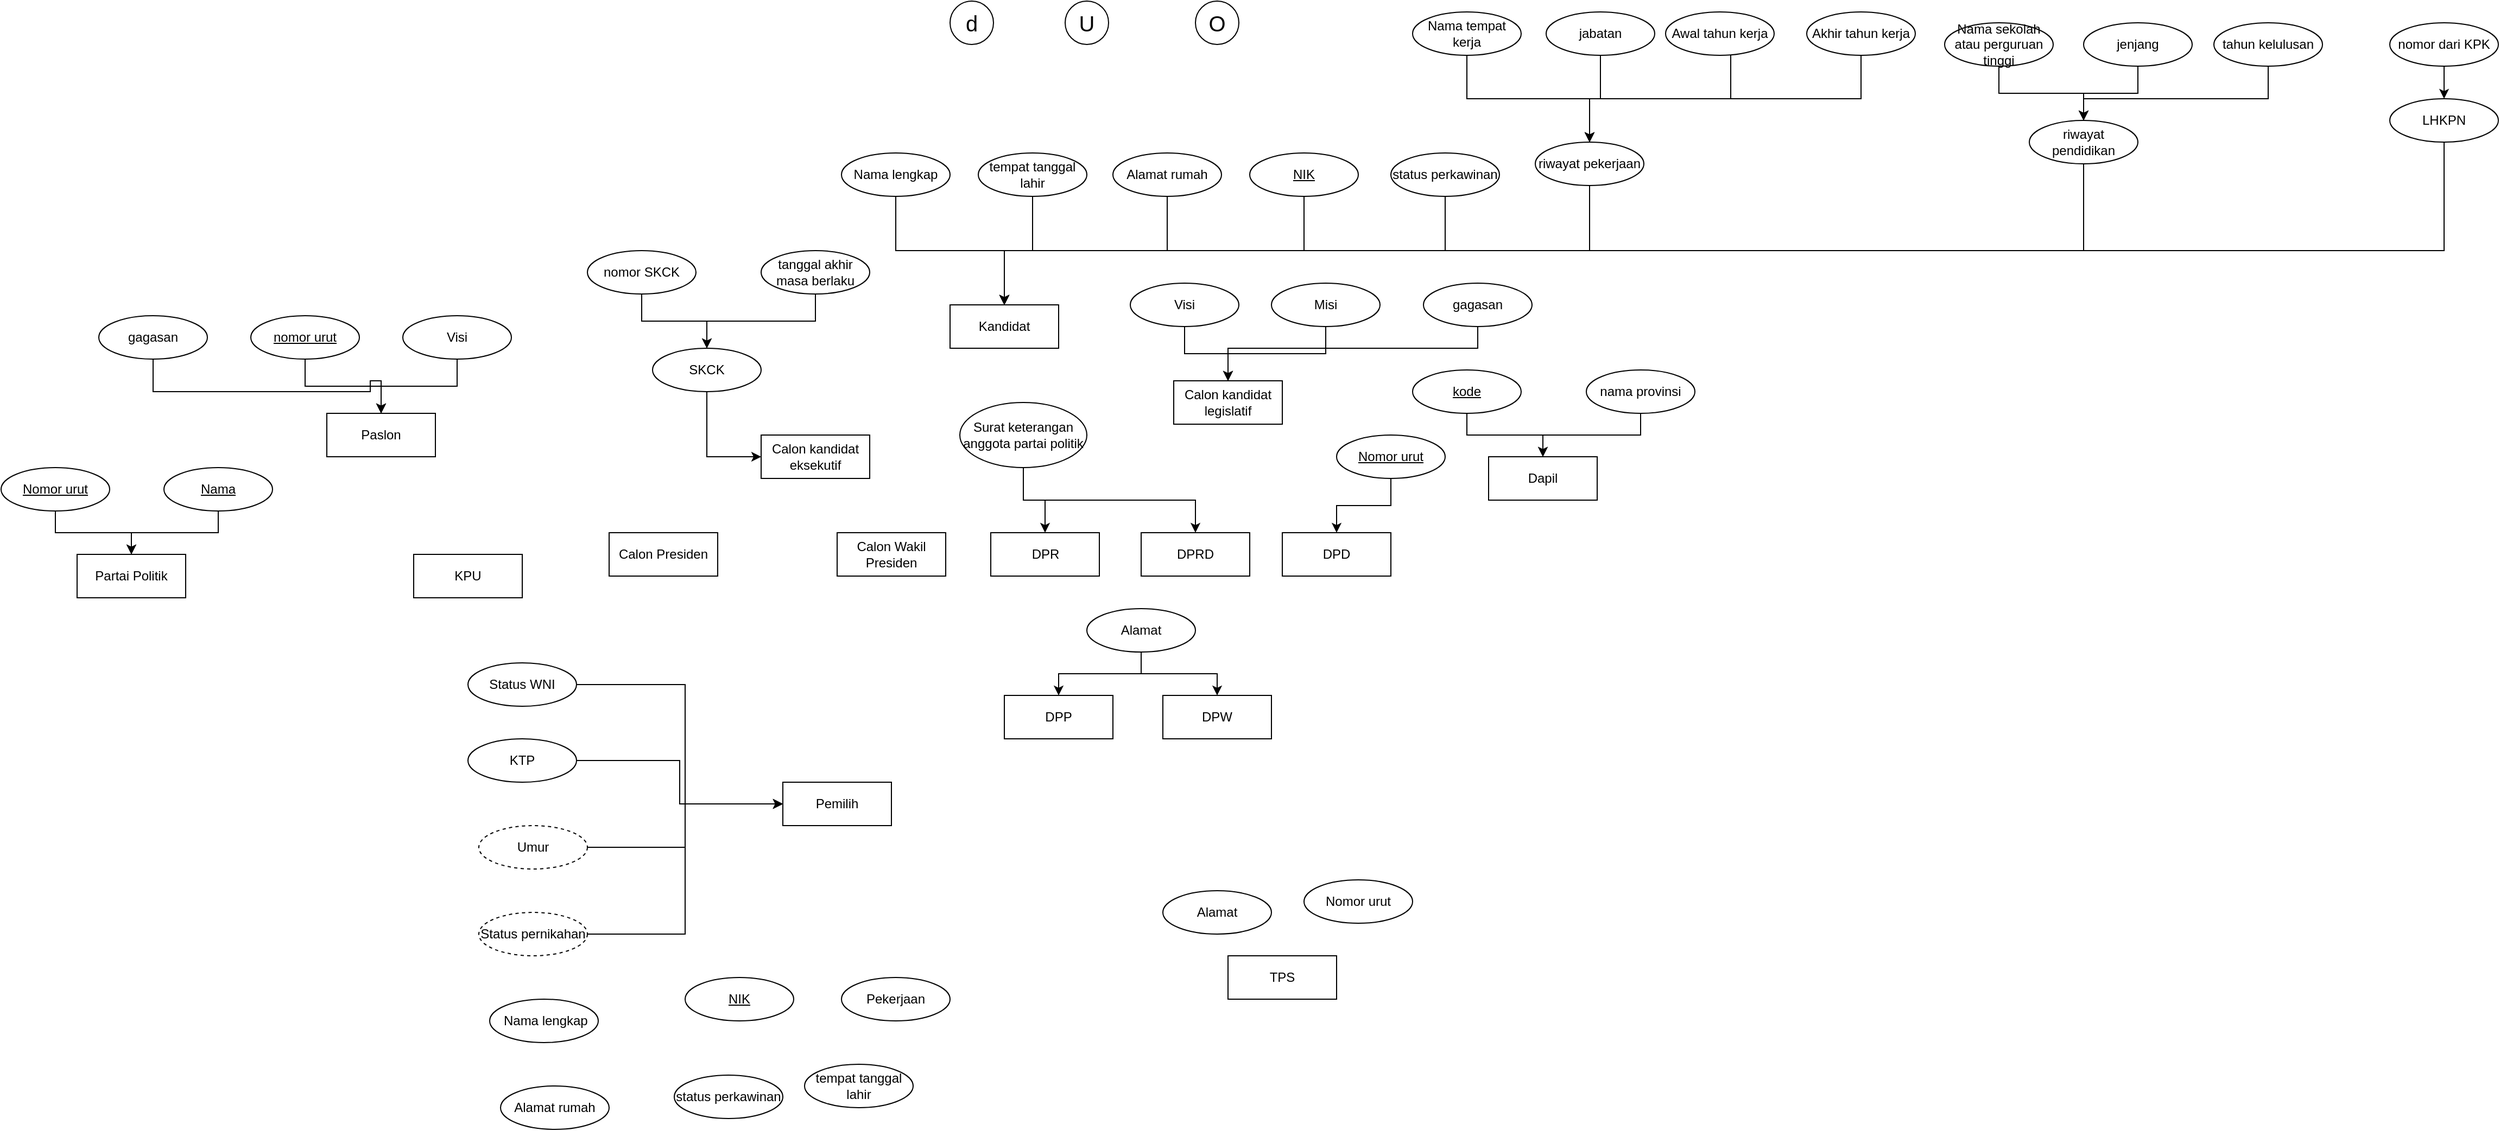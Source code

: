 <mxfile version="23.1.6" type="github">
  <diagram name="Page-1" id="nqy8MYTfZK-IS5IxkyHg">
    <mxGraphModel dx="2084" dy="1789" grid="1" gridSize="10" guides="1" tooltips="1" connect="1" arrows="1" fold="1" page="1" pageScale="1" pageWidth="827" pageHeight="1169" math="0" shadow="0">
      <root>
        <mxCell id="0" />
        <mxCell id="1" parent="0" />
        <mxCell id="Rp_q8d3P8gBAkOt-X-FX-1" value="DPR" style="whiteSpace=wrap;html=1;align=center;" parent="1" vertex="1">
          <mxGeometry x="351.5" y="110" width="100" height="40" as="geometry" />
        </mxCell>
        <mxCell id="Rp_q8d3P8gBAkOt-X-FX-2" value="DPRD" style="whiteSpace=wrap;html=1;align=center;" parent="1" vertex="1">
          <mxGeometry x="490" y="110" width="100" height="40" as="geometry" />
        </mxCell>
        <mxCell id="Rp_q8d3P8gBAkOt-X-FX-3" value="DPD" style="whiteSpace=wrap;html=1;align=center;" parent="1" vertex="1">
          <mxGeometry x="620" y="110" width="100" height="40" as="geometry" />
        </mxCell>
        <mxCell id="Rp_q8d3P8gBAkOt-X-FX-4" value="Calon Presiden" style="whiteSpace=wrap;html=1;align=center;" parent="1" vertex="1">
          <mxGeometry y="110" width="100" height="40" as="geometry" />
        </mxCell>
        <mxCell id="Rp_q8d3P8gBAkOt-X-FX-5" value="Calon Wakil Presiden" style="whiteSpace=wrap;html=1;align=center;" parent="1" vertex="1">
          <mxGeometry x="210" y="110" width="100" height="40" as="geometry" />
        </mxCell>
        <mxCell id="06MVGboHxHlyO1YCg4qo-1" value="Calon kandidat eksekutif" style="whiteSpace=wrap;html=1;align=center;" parent="1" vertex="1">
          <mxGeometry x="140" y="20" width="100" height="40" as="geometry" />
        </mxCell>
        <mxCell id="06MVGboHxHlyO1YCg4qo-2" value="Calon kandidat legislatif" style="whiteSpace=wrap;html=1;align=center;" parent="1" vertex="1">
          <mxGeometry x="520" y="-30" width="100" height="40" as="geometry" />
        </mxCell>
        <mxCell id="06MVGboHxHlyO1YCg4qo-3" value="Dapil" style="whiteSpace=wrap;html=1;align=center;" parent="1" vertex="1">
          <mxGeometry x="810" y="40" width="100" height="40" as="geometry" />
        </mxCell>
        <mxCell id="06MVGboHxHlyO1YCg4qo-10" value="" style="group" parent="1" vertex="1" connectable="0">
          <mxGeometry x="-560" y="50" width="250" height="120" as="geometry" />
        </mxCell>
        <mxCell id="06MVGboHxHlyO1YCg4qo-4" value="Partai Politik" style="whiteSpace=wrap;html=1;align=center;" parent="06MVGboHxHlyO1YCg4qo-10" vertex="1">
          <mxGeometry x="70" y="80" width="100" height="40" as="geometry" />
        </mxCell>
        <mxCell id="06MVGboHxHlyO1YCg4qo-90" style="edgeStyle=orthogonalEdgeStyle;rounded=0;orthogonalLoop=1;jettySize=auto;html=1;" parent="06MVGboHxHlyO1YCg4qo-10" source="06MVGboHxHlyO1YCg4qo-6" target="06MVGboHxHlyO1YCg4qo-4" edge="1">
          <mxGeometry relative="1" as="geometry" />
        </mxCell>
        <mxCell id="06MVGboHxHlyO1YCg4qo-6" value="&lt;u&gt;Nomor urut&lt;/u&gt;" style="ellipse;whiteSpace=wrap;html=1;align=center;" parent="06MVGboHxHlyO1YCg4qo-10" vertex="1">
          <mxGeometry width="100" height="40" as="geometry" />
        </mxCell>
        <mxCell id="06MVGboHxHlyO1YCg4qo-7" value="&lt;u&gt;Nama&lt;/u&gt;" style="ellipse;whiteSpace=wrap;html=1;align=center;" parent="06MVGboHxHlyO1YCg4qo-10" vertex="1">
          <mxGeometry x="150" width="100" height="40" as="geometry" />
        </mxCell>
        <mxCell id="06MVGboHxHlyO1YCg4qo-8" style="edgeStyle=orthogonalEdgeStyle;rounded=0;orthogonalLoop=1;jettySize=auto;html=1;entryX=0.5;entryY=0;entryDx=0;entryDy=0;" parent="06MVGboHxHlyO1YCg4qo-10" source="06MVGboHxHlyO1YCg4qo-7" target="06MVGboHxHlyO1YCg4qo-4" edge="1">
          <mxGeometry relative="1" as="geometry" />
        </mxCell>
        <mxCell id="06MVGboHxHlyO1YCg4qo-22" value="DPP" style="whiteSpace=wrap;html=1;align=center;" parent="1" vertex="1">
          <mxGeometry x="364" y="260" width="100" height="40" as="geometry" />
        </mxCell>
        <mxCell id="06MVGboHxHlyO1YCg4qo-24" value="DPW" style="whiteSpace=wrap;html=1;align=center;" parent="1" vertex="1">
          <mxGeometry x="510" y="260" width="100" height="40" as="geometry" />
        </mxCell>
        <mxCell id="06MVGboHxHlyO1YCg4qo-26" style="edgeStyle=orthogonalEdgeStyle;rounded=0;orthogonalLoop=1;jettySize=auto;html=1;entryX=0.5;entryY=0;entryDx=0;entryDy=0;" parent="1" source="06MVGboHxHlyO1YCg4qo-25" target="06MVGboHxHlyO1YCg4qo-24" edge="1">
          <mxGeometry relative="1" as="geometry" />
        </mxCell>
        <mxCell id="06MVGboHxHlyO1YCg4qo-27" style="edgeStyle=orthogonalEdgeStyle;rounded=0;orthogonalLoop=1;jettySize=auto;html=1;entryX=0.5;entryY=0;entryDx=0;entryDy=0;" parent="1" source="06MVGboHxHlyO1YCg4qo-25" target="06MVGboHxHlyO1YCg4qo-22" edge="1">
          <mxGeometry relative="1" as="geometry" />
        </mxCell>
        <mxCell id="06MVGboHxHlyO1YCg4qo-25" value="Alamat" style="ellipse;whiteSpace=wrap;html=1;align=center;" parent="1" vertex="1">
          <mxGeometry x="440" y="180" width="100" height="40" as="geometry" />
        </mxCell>
        <mxCell id="06MVGboHxHlyO1YCg4qo-28" value="KPU" style="whiteSpace=wrap;html=1;align=center;" parent="1" vertex="1">
          <mxGeometry x="-180" y="130" width="100" height="40" as="geometry" />
        </mxCell>
        <mxCell id="06MVGboHxHlyO1YCg4qo-29" value="Kandidat" style="whiteSpace=wrap;html=1;align=center;" parent="1" vertex="1">
          <mxGeometry x="314" y="-100" width="100" height="40" as="geometry" />
        </mxCell>
        <mxCell id="InDd5PstnEUt9IAhVS5L-1" style="edgeStyle=orthogonalEdgeStyle;rounded=0;orthogonalLoop=1;jettySize=auto;html=1;" edge="1" parent="1" source="06MVGboHxHlyO1YCg4qo-30" target="06MVGboHxHlyO1YCg4qo-29">
          <mxGeometry relative="1" as="geometry" />
        </mxCell>
        <mxCell id="06MVGboHxHlyO1YCg4qo-30" value="Nama lengkap" style="ellipse;whiteSpace=wrap;html=1;align=center;" parent="1" vertex="1">
          <mxGeometry x="214" y="-240" width="100" height="40" as="geometry" />
        </mxCell>
        <mxCell id="InDd5PstnEUt9IAhVS5L-2" style="edgeStyle=orthogonalEdgeStyle;rounded=0;orthogonalLoop=1;jettySize=auto;html=1;" edge="1" parent="1" source="06MVGboHxHlyO1YCg4qo-31" target="06MVGboHxHlyO1YCg4qo-29">
          <mxGeometry relative="1" as="geometry" />
        </mxCell>
        <mxCell id="06MVGboHxHlyO1YCg4qo-31" value="tempat tanggal lahir" style="ellipse;whiteSpace=wrap;html=1;align=center;" parent="1" vertex="1">
          <mxGeometry x="340" y="-240" width="100" height="40" as="geometry" />
        </mxCell>
        <mxCell id="InDd5PstnEUt9IAhVS5L-3" style="edgeStyle=orthogonalEdgeStyle;rounded=0;orthogonalLoop=1;jettySize=auto;html=1;" edge="1" parent="1" source="06MVGboHxHlyO1YCg4qo-32" target="06MVGboHxHlyO1YCg4qo-29">
          <mxGeometry relative="1" as="geometry">
            <Array as="points">
              <mxPoint x="514" y="-150" />
              <mxPoint x="364" y="-150" />
            </Array>
          </mxGeometry>
        </mxCell>
        <mxCell id="06MVGboHxHlyO1YCg4qo-32" value="Alamat rumah" style="ellipse;whiteSpace=wrap;html=1;align=center;" parent="1" vertex="1">
          <mxGeometry x="464" y="-240" width="100" height="40" as="geometry" />
        </mxCell>
        <mxCell id="InDd5PstnEUt9IAhVS5L-4" style="edgeStyle=orthogonalEdgeStyle;rounded=0;orthogonalLoop=1;jettySize=auto;html=1;" edge="1" parent="1" source="06MVGboHxHlyO1YCg4qo-33" target="06MVGboHxHlyO1YCg4qo-29">
          <mxGeometry relative="1" as="geometry">
            <Array as="points">
              <mxPoint x="640" y="-150" />
              <mxPoint x="364" y="-150" />
            </Array>
          </mxGeometry>
        </mxCell>
        <mxCell id="06MVGboHxHlyO1YCg4qo-33" value="&lt;u&gt;NIK&lt;/u&gt;" style="ellipse;whiteSpace=wrap;html=1;align=center;" parent="1" vertex="1">
          <mxGeometry x="590" y="-240" width="100" height="40" as="geometry" />
        </mxCell>
        <mxCell id="InDd5PstnEUt9IAhVS5L-6" style="edgeStyle=orthogonalEdgeStyle;rounded=0;orthogonalLoop=1;jettySize=auto;html=1;" edge="1" parent="1" source="06MVGboHxHlyO1YCg4qo-35" target="06MVGboHxHlyO1YCg4qo-29">
          <mxGeometry relative="1" as="geometry">
            <Array as="points">
              <mxPoint x="770" y="-150" />
              <mxPoint x="364" y="-150" />
            </Array>
          </mxGeometry>
        </mxCell>
        <mxCell id="06MVGboHxHlyO1YCg4qo-35" value="status perkawinan" style="ellipse;whiteSpace=wrap;html=1;align=center;" parent="1" vertex="1">
          <mxGeometry x="720" y="-240" width="100" height="40" as="geometry" />
        </mxCell>
        <mxCell id="06MVGboHxHlyO1YCg4qo-54" value="" style="group" parent="1" vertex="1" connectable="0">
          <mxGeometry x="740" y="-370" width="463" height="160" as="geometry" />
        </mxCell>
        <mxCell id="06MVGboHxHlyO1YCg4qo-36" value="riwayat pekerjaan" style="ellipse;whiteSpace=wrap;html=1;align=center;" parent="06MVGboHxHlyO1YCg4qo-54" vertex="1">
          <mxGeometry x="113" y="120" width="100" height="40" as="geometry" />
        </mxCell>
        <mxCell id="06MVGboHxHlyO1YCg4qo-43" style="edgeStyle=orthogonalEdgeStyle;rounded=0;orthogonalLoop=1;jettySize=auto;html=1;entryX=0.5;entryY=0;entryDx=0;entryDy=0;" parent="06MVGboHxHlyO1YCg4qo-54" source="06MVGboHxHlyO1YCg4qo-39" target="06MVGboHxHlyO1YCg4qo-36" edge="1">
          <mxGeometry relative="1" as="geometry">
            <Array as="points">
              <mxPoint x="50" y="80" />
              <mxPoint x="163" y="80" />
            </Array>
          </mxGeometry>
        </mxCell>
        <mxCell id="06MVGboHxHlyO1YCg4qo-39" value="Nama tempat kerja" style="ellipse;whiteSpace=wrap;html=1;align=center;" parent="06MVGboHxHlyO1YCg4qo-54" vertex="1">
          <mxGeometry width="100" height="40" as="geometry" />
        </mxCell>
        <mxCell id="06MVGboHxHlyO1YCg4qo-51" style="edgeStyle=orthogonalEdgeStyle;rounded=0;orthogonalLoop=1;jettySize=auto;html=1;" parent="06MVGboHxHlyO1YCg4qo-54" source="06MVGboHxHlyO1YCg4qo-40" target="06MVGboHxHlyO1YCg4qo-36" edge="1">
          <mxGeometry relative="1" as="geometry" />
        </mxCell>
        <mxCell id="06MVGboHxHlyO1YCg4qo-40" value="jabatan" style="ellipse;whiteSpace=wrap;html=1;align=center;" parent="06MVGboHxHlyO1YCg4qo-54" vertex="1">
          <mxGeometry x="123" width="100" height="40" as="geometry" />
        </mxCell>
        <mxCell id="06MVGboHxHlyO1YCg4qo-46" style="edgeStyle=orthogonalEdgeStyle;rounded=0;orthogonalLoop=1;jettySize=auto;html=1;" parent="06MVGboHxHlyO1YCg4qo-54" source="06MVGboHxHlyO1YCg4qo-41" target="06MVGboHxHlyO1YCg4qo-36" edge="1">
          <mxGeometry relative="1" as="geometry">
            <Array as="points">
              <mxPoint x="293" y="80" />
              <mxPoint x="163" y="80" />
            </Array>
          </mxGeometry>
        </mxCell>
        <mxCell id="06MVGboHxHlyO1YCg4qo-41" value="Awal tahun kerja" style="ellipse;whiteSpace=wrap;html=1;align=center;" parent="06MVGboHxHlyO1YCg4qo-54" vertex="1">
          <mxGeometry x="233" width="100" height="40" as="geometry" />
        </mxCell>
        <mxCell id="06MVGboHxHlyO1YCg4qo-49" style="edgeStyle=orthogonalEdgeStyle;rounded=0;orthogonalLoop=1;jettySize=auto;html=1;" parent="06MVGboHxHlyO1YCg4qo-54" source="06MVGboHxHlyO1YCg4qo-42" target="06MVGboHxHlyO1YCg4qo-36" edge="1">
          <mxGeometry relative="1" as="geometry">
            <Array as="points">
              <mxPoint x="413" y="80" />
              <mxPoint x="163" y="80" />
            </Array>
          </mxGeometry>
        </mxCell>
        <mxCell id="06MVGboHxHlyO1YCg4qo-42" value="Akhir tahun kerja" style="ellipse;whiteSpace=wrap;html=1;align=center;" parent="06MVGboHxHlyO1YCg4qo-54" vertex="1">
          <mxGeometry x="363" width="100" height="40" as="geometry" />
        </mxCell>
        <mxCell id="06MVGboHxHlyO1YCg4qo-62" value="" style="group" parent="1" vertex="1" connectable="0">
          <mxGeometry x="1230" y="-360" width="348" height="130" as="geometry" />
        </mxCell>
        <mxCell id="06MVGboHxHlyO1YCg4qo-37" value="riwayat pendidikan" style="ellipse;whiteSpace=wrap;html=1;align=center;" parent="06MVGboHxHlyO1YCg4qo-62" vertex="1">
          <mxGeometry x="78" y="90" width="100" height="40" as="geometry" />
        </mxCell>
        <mxCell id="06MVGboHxHlyO1YCg4qo-58" style="edgeStyle=orthogonalEdgeStyle;rounded=0;orthogonalLoop=1;jettySize=auto;html=1;" parent="06MVGboHxHlyO1YCg4qo-62" source="06MVGboHxHlyO1YCg4qo-55" target="06MVGboHxHlyO1YCg4qo-37" edge="1">
          <mxGeometry relative="1" as="geometry" />
        </mxCell>
        <mxCell id="06MVGboHxHlyO1YCg4qo-55" value="Nama sekolah atau perguruan tinggi" style="ellipse;whiteSpace=wrap;html=1;align=center;" parent="06MVGboHxHlyO1YCg4qo-62" vertex="1">
          <mxGeometry width="100" height="40" as="geometry" />
        </mxCell>
        <mxCell id="06MVGboHxHlyO1YCg4qo-59" style="edgeStyle=orthogonalEdgeStyle;rounded=0;orthogonalLoop=1;jettySize=auto;html=1;" parent="06MVGboHxHlyO1YCg4qo-62" source="06MVGboHxHlyO1YCg4qo-56" target="06MVGboHxHlyO1YCg4qo-37" edge="1">
          <mxGeometry relative="1" as="geometry" />
        </mxCell>
        <mxCell id="06MVGboHxHlyO1YCg4qo-56" value="jenjang" style="ellipse;whiteSpace=wrap;html=1;align=center;" parent="06MVGboHxHlyO1YCg4qo-62" vertex="1">
          <mxGeometry x="128" width="100" height="40" as="geometry" />
        </mxCell>
        <mxCell id="06MVGboHxHlyO1YCg4qo-60" style="edgeStyle=orthogonalEdgeStyle;rounded=0;orthogonalLoop=1;jettySize=auto;html=1;" parent="06MVGboHxHlyO1YCg4qo-62" source="06MVGboHxHlyO1YCg4qo-57" target="06MVGboHxHlyO1YCg4qo-37" edge="1">
          <mxGeometry relative="1" as="geometry">
            <Array as="points">
              <mxPoint x="298" y="70" />
              <mxPoint x="128" y="70" />
            </Array>
          </mxGeometry>
        </mxCell>
        <mxCell id="06MVGboHxHlyO1YCg4qo-57" value="tahun kelulusan" style="ellipse;whiteSpace=wrap;html=1;align=center;" parent="06MVGboHxHlyO1YCg4qo-62" vertex="1">
          <mxGeometry x="248" width="100" height="40" as="geometry" />
        </mxCell>
        <mxCell id="06MVGboHxHlyO1YCg4qo-66" value="" style="group" parent="1" vertex="1" connectable="0">
          <mxGeometry x="1640" y="-360" width="100" height="110" as="geometry" />
        </mxCell>
        <mxCell id="06MVGboHxHlyO1YCg4qo-38" value="LHKPN" style="ellipse;whiteSpace=wrap;html=1;align=center;" parent="06MVGboHxHlyO1YCg4qo-66" vertex="1">
          <mxGeometry y="70" width="100" height="40" as="geometry" />
        </mxCell>
        <mxCell id="06MVGboHxHlyO1YCg4qo-63" value="nomor dari KPK" style="ellipse;whiteSpace=wrap;html=1;align=center;" parent="06MVGboHxHlyO1YCg4qo-66" vertex="1">
          <mxGeometry width="100" height="40" as="geometry" />
        </mxCell>
        <mxCell id="06MVGboHxHlyO1YCg4qo-65" style="edgeStyle=orthogonalEdgeStyle;rounded=0;orthogonalLoop=1;jettySize=auto;html=1;" parent="06MVGboHxHlyO1YCg4qo-66" source="06MVGboHxHlyO1YCg4qo-63" target="06MVGboHxHlyO1YCg4qo-38" edge="1">
          <mxGeometry relative="1" as="geometry" />
        </mxCell>
        <mxCell id="06MVGboHxHlyO1YCg4qo-74" value="" style="group" parent="1" vertex="1" connectable="0">
          <mxGeometry x="-20" y="-150" width="260" height="130" as="geometry" />
        </mxCell>
        <mxCell id="06MVGboHxHlyO1YCg4qo-68" value="SKCK" style="ellipse;whiteSpace=wrap;html=1;align=center;" parent="06MVGboHxHlyO1YCg4qo-74" vertex="1">
          <mxGeometry x="60" y="90" width="100" height="40" as="geometry" />
        </mxCell>
        <mxCell id="06MVGboHxHlyO1YCg4qo-70" value="tanggal akhir masa berlaku" style="ellipse;whiteSpace=wrap;html=1;align=center;" parent="06MVGboHxHlyO1YCg4qo-74" vertex="1">
          <mxGeometry x="160" width="100" height="40" as="geometry" />
        </mxCell>
        <mxCell id="06MVGboHxHlyO1YCg4qo-69" value="nomor SKCK" style="ellipse;whiteSpace=wrap;html=1;align=center;" parent="06MVGboHxHlyO1YCg4qo-74" vertex="1">
          <mxGeometry width="100" height="40" as="geometry" />
        </mxCell>
        <mxCell id="06MVGboHxHlyO1YCg4qo-72" style="edgeStyle=orthogonalEdgeStyle;rounded=0;orthogonalLoop=1;jettySize=auto;html=1;" parent="06MVGboHxHlyO1YCg4qo-74" source="06MVGboHxHlyO1YCg4qo-70" target="06MVGboHxHlyO1YCg4qo-68" edge="1">
          <mxGeometry relative="1" as="geometry" />
        </mxCell>
        <mxCell id="06MVGboHxHlyO1YCg4qo-71" style="edgeStyle=orthogonalEdgeStyle;rounded=0;orthogonalLoop=1;jettySize=auto;html=1;" parent="06MVGboHxHlyO1YCg4qo-74" source="06MVGboHxHlyO1YCg4qo-69" target="06MVGboHxHlyO1YCg4qo-68" edge="1">
          <mxGeometry relative="1" as="geometry" />
        </mxCell>
        <mxCell id="06MVGboHxHlyO1YCg4qo-75" style="edgeStyle=orthogonalEdgeStyle;rounded=0;orthogonalLoop=1;jettySize=auto;html=1;entryX=0;entryY=0.5;entryDx=0;entryDy=0;" parent="1" source="06MVGboHxHlyO1YCg4qo-68" target="06MVGboHxHlyO1YCg4qo-1" edge="1">
          <mxGeometry relative="1" as="geometry" />
        </mxCell>
        <mxCell id="06MVGboHxHlyO1YCg4qo-79" value="Paslon" style="whiteSpace=wrap;html=1;align=center;" parent="1" vertex="1">
          <mxGeometry x="-260" width="100" height="40" as="geometry" />
        </mxCell>
        <mxCell id="06MVGboHxHlyO1YCg4qo-88" style="edgeStyle=orthogonalEdgeStyle;rounded=0;orthogonalLoop=1;jettySize=auto;html=1;entryX=0.5;entryY=0;entryDx=0;entryDy=0;" parent="1" source="06MVGboHxHlyO1YCg4qo-81" target="06MVGboHxHlyO1YCg4qo-79" edge="1">
          <mxGeometry relative="1" as="geometry" />
        </mxCell>
        <mxCell id="06MVGboHxHlyO1YCg4qo-81" value="&lt;u&gt;nomor urut&lt;/u&gt;" style="ellipse;whiteSpace=wrap;html=1;align=center;" parent="1" vertex="1">
          <mxGeometry x="-330" y="-90" width="100" height="40" as="geometry" />
        </mxCell>
        <mxCell id="06MVGboHxHlyO1YCg4qo-87" style="edgeStyle=orthogonalEdgeStyle;rounded=0;orthogonalLoop=1;jettySize=auto;html=1;entryX=0.5;entryY=0;entryDx=0;entryDy=0;" parent="1" source="06MVGboHxHlyO1YCg4qo-82" target="06MVGboHxHlyO1YCg4qo-79" edge="1">
          <mxGeometry relative="1" as="geometry" />
        </mxCell>
        <mxCell id="06MVGboHxHlyO1YCg4qo-82" value="Visi" style="ellipse;whiteSpace=wrap;html=1;align=center;" parent="1" vertex="1">
          <mxGeometry x="-190" y="-90" width="100" height="40" as="geometry" />
        </mxCell>
        <mxCell id="06MVGboHxHlyO1YCg4qo-89" style="edgeStyle=orthogonalEdgeStyle;rounded=0;orthogonalLoop=1;jettySize=auto;html=1;" parent="1" source="06MVGboHxHlyO1YCg4qo-83" target="06MVGboHxHlyO1YCg4qo-79" edge="1">
          <mxGeometry relative="1" as="geometry">
            <Array as="points">
              <mxPoint x="-420" y="-20" />
              <mxPoint x="-220" y="-20" />
              <mxPoint x="-220" y="-30" />
              <mxPoint x="-210" y="-30" />
            </Array>
          </mxGeometry>
        </mxCell>
        <mxCell id="06MVGboHxHlyO1YCg4qo-83" value="gagasan" style="ellipse;whiteSpace=wrap;html=1;align=center;" parent="1" vertex="1">
          <mxGeometry x="-470" y="-90" width="100" height="40" as="geometry" />
        </mxCell>
        <mxCell id="06MVGboHxHlyO1YCg4qo-94" style="edgeStyle=orthogonalEdgeStyle;rounded=0;orthogonalLoop=1;jettySize=auto;html=1;entryX=0.5;entryY=0;entryDx=0;entryDy=0;" parent="1" source="06MVGboHxHlyO1YCg4qo-91" target="Rp_q8d3P8gBAkOt-X-FX-1" edge="1">
          <mxGeometry relative="1" as="geometry" />
        </mxCell>
        <mxCell id="06MVGboHxHlyO1YCg4qo-95" style="edgeStyle=orthogonalEdgeStyle;rounded=0;orthogonalLoop=1;jettySize=auto;html=1;" parent="1" source="06MVGboHxHlyO1YCg4qo-91" target="Rp_q8d3P8gBAkOt-X-FX-2" edge="1">
          <mxGeometry relative="1" as="geometry">
            <Array as="points">
              <mxPoint x="382" y="80" />
              <mxPoint x="540" y="80" />
            </Array>
          </mxGeometry>
        </mxCell>
        <mxCell id="06MVGboHxHlyO1YCg4qo-91" value="Surat keterangan anggota partai politik" style="ellipse;whiteSpace=wrap;html=1;align=center;" parent="1" vertex="1">
          <mxGeometry x="323" y="-10" width="117" height="60" as="geometry" />
        </mxCell>
        <mxCell id="06MVGboHxHlyO1YCg4qo-98" style="edgeStyle=orthogonalEdgeStyle;rounded=0;orthogonalLoop=1;jettySize=auto;html=1;" parent="1" source="06MVGboHxHlyO1YCg4qo-97" target="06MVGboHxHlyO1YCg4qo-2" edge="1">
          <mxGeometry relative="1" as="geometry" />
        </mxCell>
        <mxCell id="06MVGboHxHlyO1YCg4qo-97" value="Visi" style="ellipse;whiteSpace=wrap;html=1;align=center;" parent="1" vertex="1">
          <mxGeometry x="480" y="-120" width="100" height="40" as="geometry" />
        </mxCell>
        <mxCell id="06MVGboHxHlyO1YCg4qo-102" style="edgeStyle=orthogonalEdgeStyle;rounded=0;orthogonalLoop=1;jettySize=auto;html=1;" parent="1" source="06MVGboHxHlyO1YCg4qo-99" target="06MVGboHxHlyO1YCg4qo-2" edge="1">
          <mxGeometry relative="1" as="geometry" />
        </mxCell>
        <mxCell id="06MVGboHxHlyO1YCg4qo-99" value="Misi" style="ellipse;whiteSpace=wrap;html=1;align=center;" parent="1" vertex="1">
          <mxGeometry x="610" y="-120" width="100" height="40" as="geometry" />
        </mxCell>
        <mxCell id="06MVGboHxHlyO1YCg4qo-101" style="edgeStyle=orthogonalEdgeStyle;rounded=0;orthogonalLoop=1;jettySize=auto;html=1;" parent="1" source="06MVGboHxHlyO1YCg4qo-100" target="06MVGboHxHlyO1YCg4qo-2" edge="1">
          <mxGeometry relative="1" as="geometry">
            <Array as="points">
              <mxPoint x="800" y="-60" />
              <mxPoint x="570" y="-60" />
            </Array>
          </mxGeometry>
        </mxCell>
        <mxCell id="06MVGboHxHlyO1YCg4qo-100" value="gagasan" style="ellipse;whiteSpace=wrap;html=1;align=center;" parent="1" vertex="1">
          <mxGeometry x="750" y="-120" width="100" height="40" as="geometry" />
        </mxCell>
        <mxCell id="06MVGboHxHlyO1YCg4qo-106" style="edgeStyle=orthogonalEdgeStyle;rounded=0;orthogonalLoop=1;jettySize=auto;html=1;" parent="1" source="06MVGboHxHlyO1YCg4qo-103" target="06MVGboHxHlyO1YCg4qo-3" edge="1">
          <mxGeometry relative="1" as="geometry" />
        </mxCell>
        <mxCell id="06MVGboHxHlyO1YCg4qo-103" value="&lt;u&gt;kode&lt;/u&gt;" style="ellipse;whiteSpace=wrap;html=1;align=center;" parent="1" vertex="1">
          <mxGeometry x="740" y="-40" width="100" height="40" as="geometry" />
        </mxCell>
        <mxCell id="06MVGboHxHlyO1YCg4qo-107" style="edgeStyle=orthogonalEdgeStyle;rounded=0;orthogonalLoop=1;jettySize=auto;html=1;" parent="1" source="06MVGboHxHlyO1YCg4qo-105" target="06MVGboHxHlyO1YCg4qo-3" edge="1">
          <mxGeometry relative="1" as="geometry" />
        </mxCell>
        <mxCell id="06MVGboHxHlyO1YCg4qo-105" value="nama provinsi" style="ellipse;whiteSpace=wrap;html=1;align=center;" parent="1" vertex="1">
          <mxGeometry x="900" y="-40" width="100" height="40" as="geometry" />
        </mxCell>
        <mxCell id="06MVGboHxHlyO1YCg4qo-109" style="edgeStyle=orthogonalEdgeStyle;rounded=0;orthogonalLoop=1;jettySize=auto;html=1;" parent="1" source="06MVGboHxHlyO1YCg4qo-108" target="Rp_q8d3P8gBAkOt-X-FX-3" edge="1">
          <mxGeometry relative="1" as="geometry" />
        </mxCell>
        <mxCell id="06MVGboHxHlyO1YCg4qo-108" value="&lt;u&gt;Nomor urut&lt;/u&gt;" style="ellipse;whiteSpace=wrap;html=1;align=center;" parent="1" vertex="1">
          <mxGeometry x="670" y="20" width="100" height="40" as="geometry" />
        </mxCell>
        <mxCell id="06MVGboHxHlyO1YCg4qo-110" value="Pemilih" style="whiteSpace=wrap;html=1;align=center;" parent="1" vertex="1">
          <mxGeometry x="160" y="340" width="100" height="40" as="geometry" />
        </mxCell>
        <mxCell id="06MVGboHxHlyO1YCg4qo-120" style="edgeStyle=orthogonalEdgeStyle;rounded=0;orthogonalLoop=1;jettySize=auto;html=1;" parent="1" source="06MVGboHxHlyO1YCg4qo-112" target="06MVGboHxHlyO1YCg4qo-110" edge="1">
          <mxGeometry relative="1" as="geometry">
            <Array as="points">
              <mxPoint x="70" y="250" />
              <mxPoint x="70" y="360" />
            </Array>
          </mxGeometry>
        </mxCell>
        <mxCell id="06MVGboHxHlyO1YCg4qo-112" value="Status WNI" style="ellipse;whiteSpace=wrap;html=1;align=center;" parent="1" vertex="1">
          <mxGeometry x="-130" y="230" width="100" height="40" as="geometry" />
        </mxCell>
        <mxCell id="06MVGboHxHlyO1YCg4qo-121" style="edgeStyle=orthogonalEdgeStyle;rounded=0;orthogonalLoop=1;jettySize=auto;html=1;" parent="1" source="06MVGboHxHlyO1YCg4qo-113" target="06MVGboHxHlyO1YCg4qo-110" edge="1">
          <mxGeometry relative="1" as="geometry" />
        </mxCell>
        <mxCell id="06MVGboHxHlyO1YCg4qo-113" value="KTP" style="ellipse;whiteSpace=wrap;html=1;align=center;" parent="1" vertex="1">
          <mxGeometry x="-130" y="300" width="100" height="40" as="geometry" />
        </mxCell>
        <mxCell id="06MVGboHxHlyO1YCg4qo-122" style="edgeStyle=orthogonalEdgeStyle;rounded=0;orthogonalLoop=1;jettySize=auto;html=1;" parent="1" source="06MVGboHxHlyO1YCg4qo-115" target="06MVGboHxHlyO1YCg4qo-110" edge="1">
          <mxGeometry relative="1" as="geometry" />
        </mxCell>
        <mxCell id="06MVGboHxHlyO1YCg4qo-115" value="Umur" style="ellipse;whiteSpace=wrap;html=1;align=center;dashed=1;" parent="1" vertex="1">
          <mxGeometry x="-120" y="380" width="100" height="40" as="geometry" />
        </mxCell>
        <mxCell id="06MVGboHxHlyO1YCg4qo-123" style="edgeStyle=orthogonalEdgeStyle;rounded=0;orthogonalLoop=1;jettySize=auto;html=1;" parent="1" source="06MVGboHxHlyO1YCg4qo-119" target="06MVGboHxHlyO1YCg4qo-110" edge="1">
          <mxGeometry relative="1" as="geometry">
            <Array as="points">
              <mxPoint x="70" y="480" />
              <mxPoint x="70" y="360" />
            </Array>
          </mxGeometry>
        </mxCell>
        <mxCell id="06MVGboHxHlyO1YCg4qo-119" value="Status pernikahan" style="ellipse;whiteSpace=wrap;html=1;align=center;dashed=1;" parent="1" vertex="1">
          <mxGeometry x="-120" y="460" width="100" height="40" as="geometry" />
        </mxCell>
        <mxCell id="06MVGboHxHlyO1YCg4qo-124" value="&amp;nbsp;Nama lengkap" style="ellipse;whiteSpace=wrap;html=1;align=center;" parent="1" vertex="1">
          <mxGeometry x="-110" y="540" width="100" height="40" as="geometry" />
        </mxCell>
        <mxCell id="06MVGboHxHlyO1YCg4qo-126" value="Alamat rumah" style="ellipse;whiteSpace=wrap;html=1;align=center;" parent="1" vertex="1">
          <mxGeometry x="-100" y="620" width="100" height="40" as="geometry" />
        </mxCell>
        <mxCell id="06MVGboHxHlyO1YCg4qo-127" value="&lt;u&gt;NIK&lt;/u&gt;" style="ellipse;whiteSpace=wrap;html=1;align=center;" parent="1" vertex="1">
          <mxGeometry x="70" y="520" width="100" height="40" as="geometry" />
        </mxCell>
        <mxCell id="06MVGboHxHlyO1YCg4qo-130" value="status perkawinan" style="ellipse;whiteSpace=wrap;html=1;align=center;" parent="1" vertex="1">
          <mxGeometry x="60" y="610" width="100" height="40" as="geometry" />
        </mxCell>
        <mxCell id="06MVGboHxHlyO1YCg4qo-133" value="tempat tanggal lahir" style="ellipse;whiteSpace=wrap;html=1;align=center;" parent="1" vertex="1">
          <mxGeometry x="180" y="600" width="100" height="40" as="geometry" />
        </mxCell>
        <mxCell id="06MVGboHxHlyO1YCg4qo-134" value="Pekerjaan" style="ellipse;whiteSpace=wrap;html=1;align=center;" parent="1" vertex="1">
          <mxGeometry x="214" y="520" width="100" height="40" as="geometry" />
        </mxCell>
        <mxCell id="06MVGboHxHlyO1YCg4qo-135" value="TPS" style="whiteSpace=wrap;html=1;align=center;" parent="1" vertex="1">
          <mxGeometry x="570" y="500" width="100" height="40" as="geometry" />
        </mxCell>
        <mxCell id="06MVGboHxHlyO1YCg4qo-136" value="Nomor urut" style="ellipse;whiteSpace=wrap;html=1;align=center;" parent="1" vertex="1">
          <mxGeometry x="640" y="430" width="100" height="40" as="geometry" />
        </mxCell>
        <mxCell id="06MVGboHxHlyO1YCg4qo-137" value="Alamat" style="ellipse;whiteSpace=wrap;html=1;align=center;" parent="1" vertex="1">
          <mxGeometry x="510" y="440" width="100" height="40" as="geometry" />
        </mxCell>
        <mxCell id="InDd5PstnEUt9IAhVS5L-7" style="edgeStyle=orthogonalEdgeStyle;rounded=0;orthogonalLoop=1;jettySize=auto;html=1;" edge="1" parent="1" source="06MVGboHxHlyO1YCg4qo-36" target="06MVGboHxHlyO1YCg4qo-29">
          <mxGeometry relative="1" as="geometry">
            <Array as="points">
              <mxPoint x="903" y="-150" />
              <mxPoint x="364" y="-150" />
            </Array>
          </mxGeometry>
        </mxCell>
        <mxCell id="InDd5PstnEUt9IAhVS5L-8" style="edgeStyle=orthogonalEdgeStyle;rounded=0;orthogonalLoop=1;jettySize=auto;html=1;" edge="1" parent="1" source="06MVGboHxHlyO1YCg4qo-37" target="06MVGboHxHlyO1YCg4qo-29">
          <mxGeometry relative="1" as="geometry">
            <Array as="points">
              <mxPoint x="1358" y="-150" />
              <mxPoint x="364" y="-150" />
            </Array>
          </mxGeometry>
        </mxCell>
        <mxCell id="InDd5PstnEUt9IAhVS5L-9" style="edgeStyle=orthogonalEdgeStyle;rounded=0;orthogonalLoop=1;jettySize=auto;html=1;" edge="1" parent="1" source="06MVGboHxHlyO1YCg4qo-38" target="06MVGboHxHlyO1YCg4qo-29">
          <mxGeometry relative="1" as="geometry">
            <Array as="points">
              <mxPoint x="1690" y="-150" />
              <mxPoint x="364" y="-150" />
            </Array>
          </mxGeometry>
        </mxCell>
        <mxCell id="InDd5PstnEUt9IAhVS5L-10" value="&lt;font style=&quot;font-size: 20px;&quot;&gt;d&lt;/font&gt;" style="ellipse;whiteSpace=wrap;html=1;aspect=fixed;" vertex="1" parent="1">
          <mxGeometry x="314" y="-380" width="40" height="40" as="geometry" />
        </mxCell>
        <mxCell id="InDd5PstnEUt9IAhVS5L-11" value="&lt;font style=&quot;font-size: 20px;&quot;&gt;U&lt;/font&gt;" style="ellipse;whiteSpace=wrap;html=1;aspect=fixed;" vertex="1" parent="1">
          <mxGeometry x="420" y="-380" width="40" height="40" as="geometry" />
        </mxCell>
        <mxCell id="InDd5PstnEUt9IAhVS5L-13" value="&lt;font style=&quot;font-size: 20px;&quot;&gt;O&lt;/font&gt;" style="ellipse;whiteSpace=wrap;html=1;aspect=fixed;" vertex="1" parent="1">
          <mxGeometry x="540" y="-380" width="40" height="40" as="geometry" />
        </mxCell>
      </root>
    </mxGraphModel>
  </diagram>
</mxfile>
